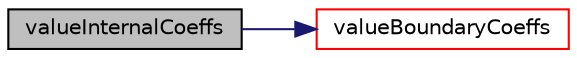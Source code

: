 digraph "valueInternalCoeffs"
{
  bgcolor="transparent";
  edge [fontname="Helvetica",fontsize="10",labelfontname="Helvetica",labelfontsize="10"];
  node [fontname="Helvetica",fontsize="10",shape=record];
  rankdir="LR";
  Node1 [label="valueInternalCoeffs",height=0.2,width=0.4,color="black", fillcolor="grey75", style="filled", fontcolor="black"];
  Node1 -> Node2 [color="midnightblue",fontsize="10",style="solid",fontname="Helvetica"];
  Node2 [label="valueBoundaryCoeffs",height=0.2,width=0.4,color="red",URL="$a00627.html#a61ade68ec4f9759d098061cdcf365349",tooltip="Return the matrix source coefficients corresponding to the. "];
}
